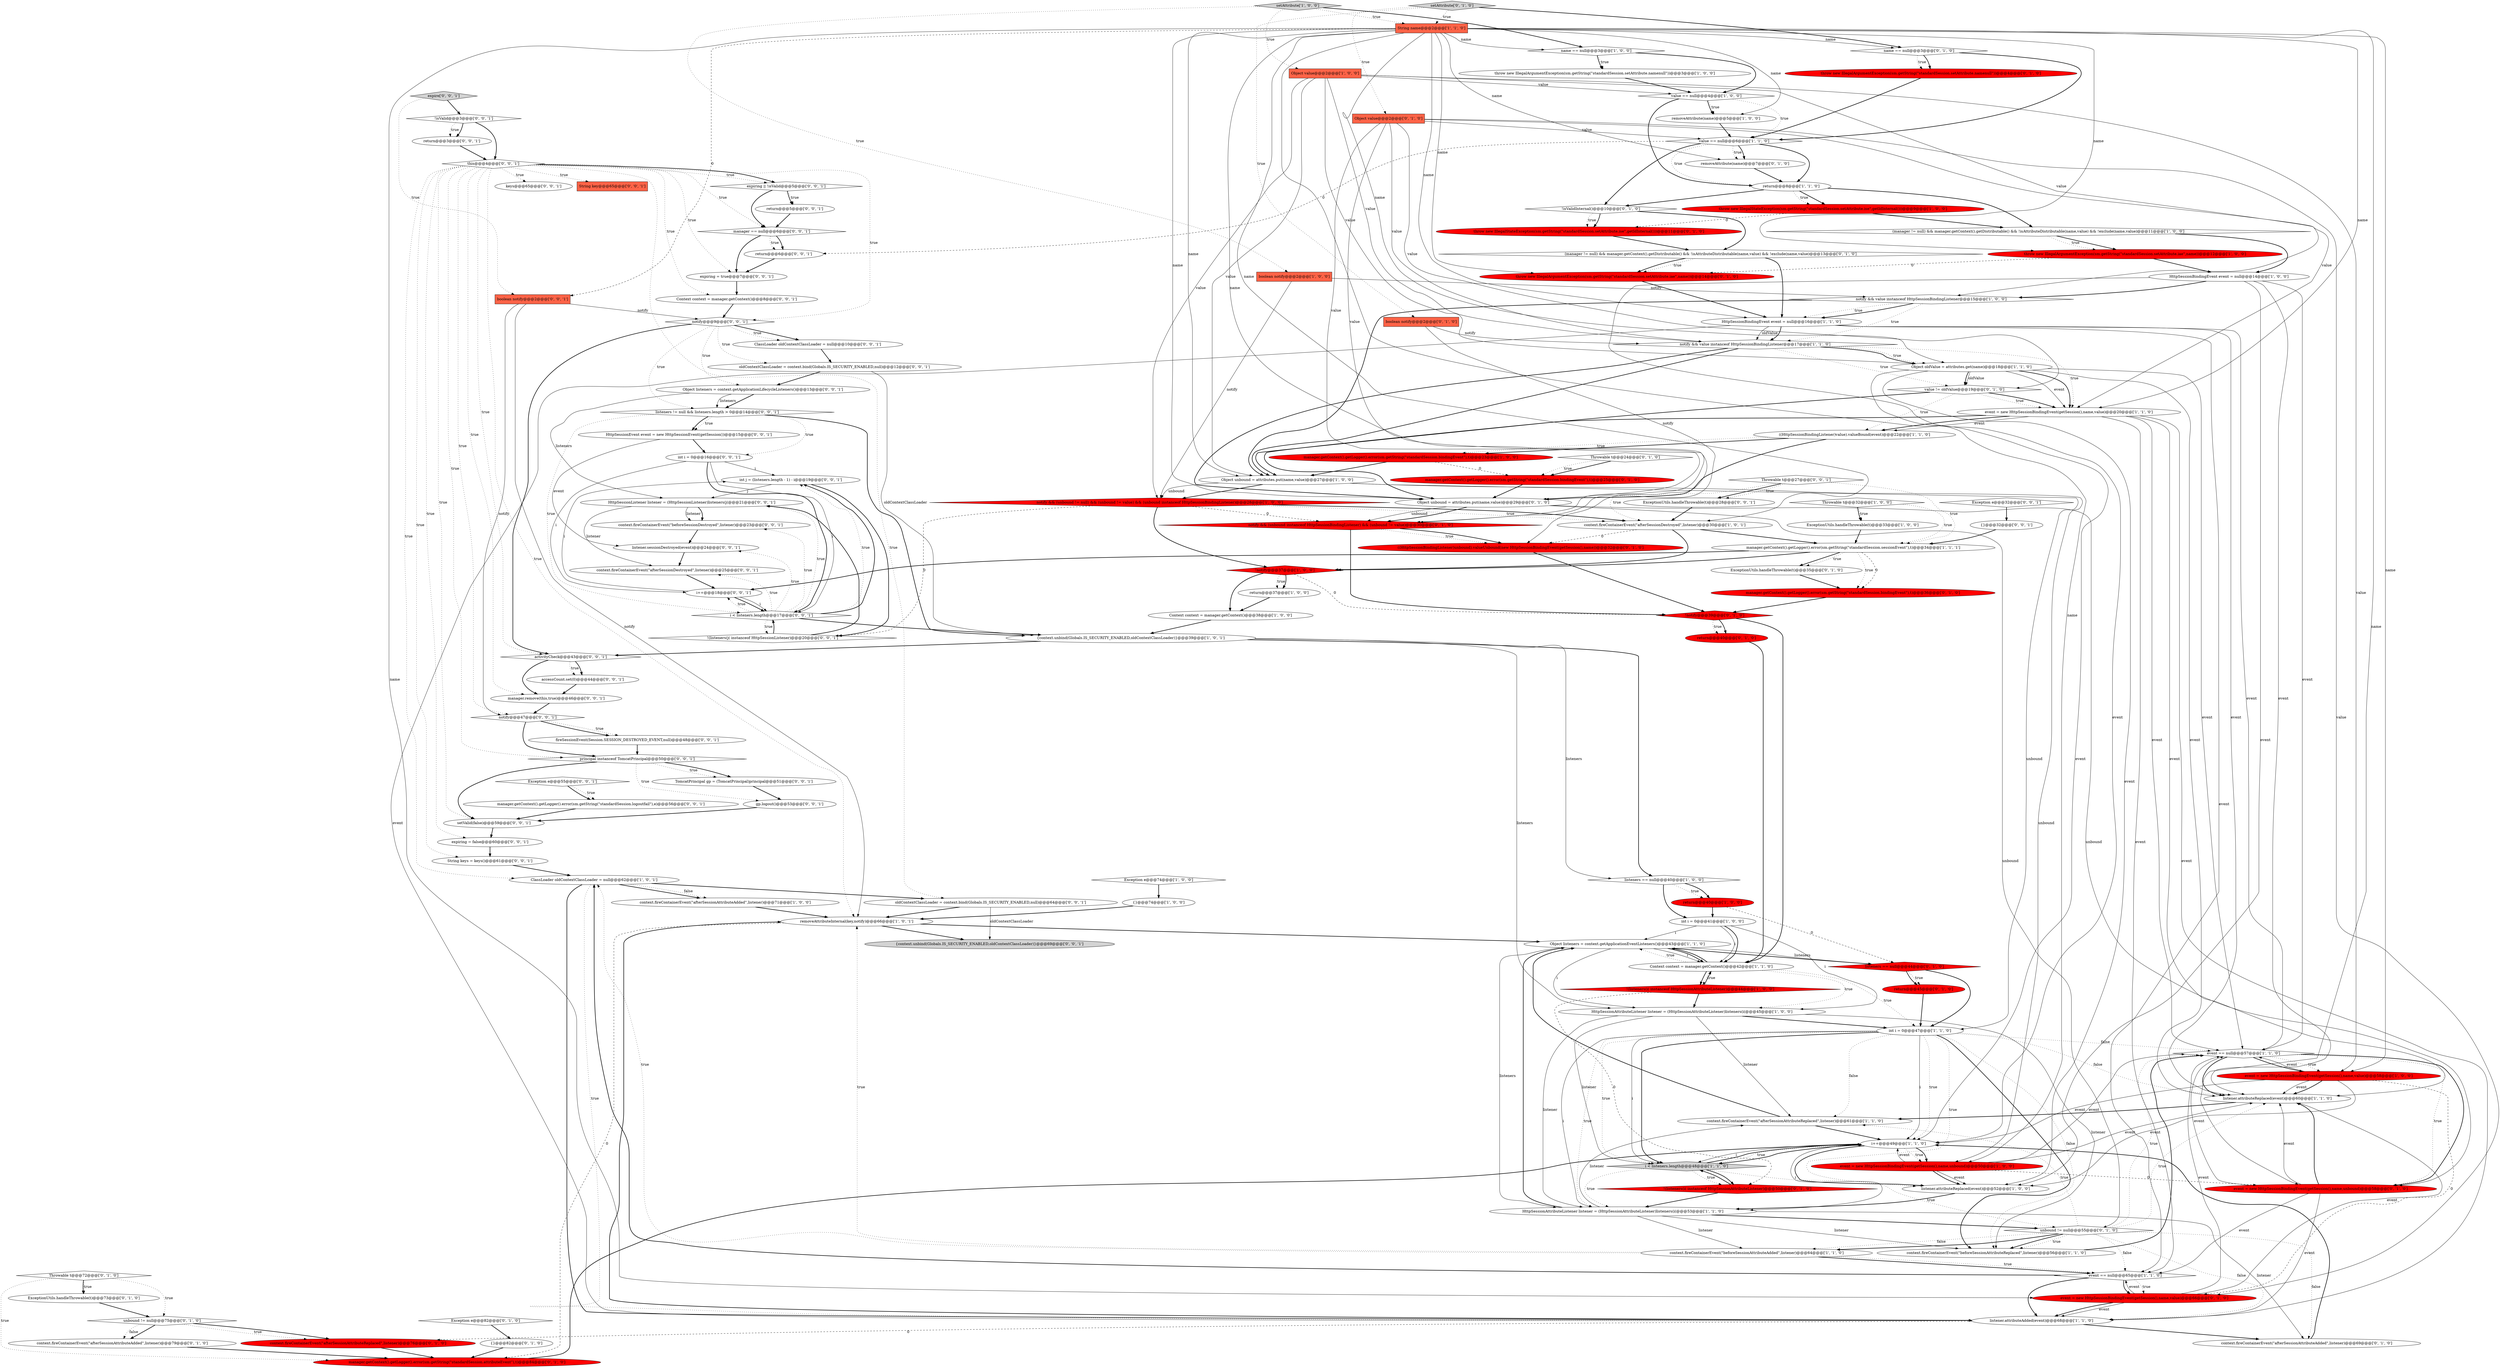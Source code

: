 digraph {
126 [style = filled, label = "return@@@6@@@['0', '0', '1']", fillcolor = white, shape = ellipse image = "AAA0AAABBB3BBB"];
67 [style = filled, label = "manager.getContext().getLogger().error(sm.getString(\"standardSession.bindingEvent\"),t)@@@36@@@['0', '1', '0']", fillcolor = red, shape = ellipse image = "AAA1AAABBB2BBB"];
56 [style = filled, label = "notify && (unbound != null) && (unbound != value) && (unbound instanceof HttpSessionBindingListener)@@@28@@@['1', '0', '0']", fillcolor = red, shape = diamond image = "AAA1AAABBB1BBB"];
9 [style = filled, label = "setAttribute['1', '0', '0']", fillcolor = lightgray, shape = diamond image = "AAA0AAABBB1BBB"];
85 [style = filled, label = "ExceptionUtils.handleThrowable(t)@@@73@@@['0', '1', '0']", fillcolor = white, shape = ellipse image = "AAA0AAABBB2BBB"];
119 [style = filled, label = "accessCount.set(0)@@@44@@@['0', '0', '1']", fillcolor = white, shape = ellipse image = "AAA0AAABBB3BBB"];
34 [style = filled, label = "removeAttribute(name)@@@5@@@['1', '0', '0']", fillcolor = white, shape = ellipse image = "AAA0AAABBB1BBB"];
23 [style = filled, label = "event == null@@@57@@@['1', '1', '0']", fillcolor = white, shape = diamond image = "AAA0AAABBB1BBB"];
134 [style = filled, label = "HttpSessionEvent event = new HttpSessionEvent(getSession())@@@15@@@['0', '0', '1']", fillcolor = white, shape = ellipse image = "AAA0AAABBB3BBB"];
131 [style = filled, label = "HttpSessionListener listener = (HttpSessionListener)listeners(j(@@@21@@@['0', '0', '1']", fillcolor = white, shape = ellipse image = "AAA0AAABBB3BBB"];
2 [style = filled, label = "Object oldValue = attributes.get(name)@@@18@@@['1', '1', '0']", fillcolor = white, shape = ellipse image = "AAA0AAABBB1BBB"];
17 [style = filled, label = "boolean notify@@@2@@@['1', '0', '0']", fillcolor = tomato, shape = box image = "AAA0AAABBB1BBB"];
58 [style = filled, label = "listeners == null@@@44@@@['0', '1', '0']", fillcolor = red, shape = diamond image = "AAA1AAABBB2BBB"];
73 [style = filled, label = "notify && (unbound instanceof HttpSessionBindingListener) && (unbound != value)@@@30@@@['0', '1', '0']", fillcolor = red, shape = diamond image = "AAA1AAABBB2BBB"];
88 [style = filled, label = "event = new HttpSessionBindingEvent(getSession(),name,value)@@@66@@@['0', '1', '0']", fillcolor = red, shape = ellipse image = "AAA1AAABBB2BBB"];
106 [style = filled, label = "return@@@3@@@['0', '0', '1']", fillcolor = white, shape = ellipse image = "AAA0AAABBB3BBB"];
111 [style = filled, label = "TomcatPrincipal gp = (TomcatPrincipal)principal@@@51@@@['0', '0', '1']", fillcolor = white, shape = ellipse image = "AAA0AAABBB3BBB"];
24 [style = filled, label = "event == null@@@65@@@['1', '1', '0']", fillcolor = white, shape = diamond image = "AAA0AAABBB1BBB"];
132 [style = filled, label = "manager.remove(this,true)@@@46@@@['0', '0', '1']", fillcolor = white, shape = ellipse image = "AAA0AAABBB3BBB"];
83 [style = filled, label = "unbound != null@@@75@@@['0', '1', '0']", fillcolor = white, shape = diamond image = "AAA0AAABBB2BBB"];
123 [style = filled, label = "gp.logout()@@@53@@@['0', '0', '1']", fillcolor = white, shape = ellipse image = "AAA0AAABBB3BBB"];
51 [style = filled, label = "Object listeners = context.getApplicationEventListeners()@@@43@@@['1', '1', '0']", fillcolor = white, shape = ellipse image = "AAA0AAABBB1BBB"];
48 [style = filled, label = "context.fireContainerEvent(\"beforeSessionAttributeAdded\",listener)@@@64@@@['1', '1', '0']", fillcolor = white, shape = ellipse image = "AAA0AAABBB1BBB"];
20 [style = filled, label = "HttpSessionAttributeListener listener = (HttpSessionAttributeListener)listeners(i(@@@53@@@['1', '1', '0']", fillcolor = white, shape = ellipse image = "AAA0AAABBB1BBB"];
61 [style = filled, label = "context.fireContainerEvent(\"afterSessionAttributeReplaced\",listener)@@@76@@@['0', '1', '0']", fillcolor = red, shape = ellipse image = "AAA1AAABBB2BBB"];
124 [style = filled, label = "setValid(false)@@@59@@@['0', '0', '1']", fillcolor = white, shape = ellipse image = "AAA0AAABBB3BBB"];
30 [style = filled, label = "context.fireContainerEvent(\"beforeSessionAttributeReplaced\",listener)@@@56@@@['1', '1', '0']", fillcolor = white, shape = ellipse image = "AAA0AAABBB1BBB"];
104 [style = filled, label = "int i = 0@@@16@@@['0', '0', '1']", fillcolor = white, shape = ellipse image = "AAA0AAABBB3BBB"];
16 [style = filled, label = "manager.getContext().getLogger().error(sm.getString(\"standardSession.bindingEvent\"),t)@@@23@@@['1', '0', '0']", fillcolor = red, shape = ellipse image = "AAA1AAABBB1BBB"];
43 [style = filled, label = "manager.getContext().getLogger().error(sm.getString(\"standardSession.sessionEvent\"),t)@@@34@@@['1', '1', '1']", fillcolor = white, shape = ellipse image = "AAA0AAABBB1BBB"];
122 [style = filled, label = "notify@@@47@@@['0', '0', '1']", fillcolor = white, shape = diamond image = "AAA0AAABBB3BBB"];
89 [style = filled, label = "context.fireContainerEvent(\"afterSessionAttributeAdded\",listener)@@@69@@@['0', '1', '0']", fillcolor = white, shape = ellipse image = "AAA0AAABBB2BBB"];
55 [style = filled, label = "HttpSessionBindingEvent event = null@@@16@@@['1', '1', '0']", fillcolor = white, shape = ellipse image = "AAA0AAABBB1BBB"];
103 [style = filled, label = "listeners != null && listeners.length > 0@@@14@@@['0', '0', '1']", fillcolor = white, shape = diamond image = "AAA0AAABBB3BBB"];
41 [style = filled, label = "value == null@@@4@@@['1', '0', '0']", fillcolor = white, shape = diamond image = "AAA0AAABBB1BBB"];
76 [style = filled, label = "Throwable t@@@72@@@['0', '1', '0']", fillcolor = white, shape = diamond image = "AAA0AAABBB2BBB"];
90 [style = filled, label = "return@@@45@@@['0', '1', '0']", fillcolor = red, shape = ellipse image = "AAA1AAABBB2BBB"];
113 [style = filled, label = "activityCheck@@@43@@@['0', '0', '1']", fillcolor = white, shape = diamond image = "AAA0AAABBB3BBB"];
46 [style = filled, label = "event = new HttpSessionBindingEvent(getSession(),name,value)@@@20@@@['1', '1', '0']", fillcolor = white, shape = ellipse image = "AAA0AAABBB1BBB"];
125 [style = filled, label = "expiring = false@@@60@@@['0', '0', '1']", fillcolor = white, shape = ellipse image = "AAA0AAABBB3BBB"];
10 [style = filled, label = "return@@@37@@@['1', '0', '0']", fillcolor = white, shape = ellipse image = "AAA0AAABBB1BBB"];
29 [style = filled, label = "event = new HttpSessionBindingEvent(getSession(),name,unbound)@@@50@@@['1', '0', '0']", fillcolor = red, shape = ellipse image = "AAA1AAABBB1BBB"];
31 [style = filled, label = "int i = 0@@@47@@@['1', '1', '0']", fillcolor = white, shape = ellipse image = "AAA0AAABBB1BBB"];
13 [style = filled, label = "Context context = manager.getContext()@@@42@@@['1', '1', '0']", fillcolor = white, shape = ellipse image = "AAA0AAABBB1BBB"];
78 [style = filled, label = "ExceptionUtils.handleThrowable(t)@@@35@@@['0', '1', '0']", fillcolor = white, shape = ellipse image = "AAA0AAABBB2BBB"];
5 [style = filled, label = "i++@@@49@@@['1', '1', '0']", fillcolor = white, shape = ellipse image = "AAA0AAABBB1BBB"];
133 [style = filled, label = "keys@@@65@@@['0', '0', '1']", fillcolor = white, shape = ellipse image = "AAA0AAABBB3BBB"];
116 [style = filled, label = "{context.unbind(Globals.IS_SECURITY_ENABLED,oldContextClassLoader)}@@@69@@@['0', '0', '1']", fillcolor = lightgray, shape = ellipse image = "AAA0AAABBB3BBB"];
6 [style = filled, label = "event = new HttpSessionBindingEvent(getSession(),name,value)@@@58@@@['1', '0', '0']", fillcolor = red, shape = ellipse image = "AAA1AAABBB1BBB"];
65 [style = filled, label = "context.fireContainerEvent(\"afterSessionAttributeAdded\",listener)@@@79@@@['0', '1', '0']", fillcolor = white, shape = ellipse image = "AAA0AAABBB2BBB"];
100 [style = filled, label = "manager == null@@@6@@@['0', '0', '1']", fillcolor = white, shape = diamond image = "AAA0AAABBB3BBB"];
82 [style = filled, label = "!notify@@@39@@@['0', '1', '0']", fillcolor = red, shape = diamond image = "AAA1AAABBB2BBB"];
59 [style = filled, label = "((HttpSessionBindingListener)unbound).valueUnbound(new HttpSessionBindingEvent(getSession(),name))@@@32@@@['0', '1', '0']", fillcolor = red, shape = ellipse image = "AAA1AAABBB2BBB"];
53 [style = filled, label = "return@@@8@@@['1', '1', '0']", fillcolor = white, shape = ellipse image = "AAA0AAABBB1BBB"];
91 [style = filled, label = "!isValidInternal()@@@10@@@['0', '1', '0']", fillcolor = white, shape = diamond image = "AAA0AAABBB2BBB"];
81 [style = filled, label = "boolean notify@@@2@@@['0', '1', '0']", fillcolor = tomato, shape = box image = "AAA0AAABBB2BBB"];
96 [style = filled, label = "String key@@@65@@@['0', '0', '1']", fillcolor = tomato, shape = box image = "AAA0AAABBB3BBB"];
63 [style = filled, label = "throw new IllegalArgumentException(sm.getString(\"standardSession.setAttribute.namenull\"))@@@4@@@['0', '1', '0']", fillcolor = red, shape = ellipse image = "AAA1AAABBB2BBB"];
1 [style = filled, label = "listener.attributeReplaced(event)@@@52@@@['1', '0', '0']", fillcolor = white, shape = ellipse image = "AAA0AAABBB1BBB"];
69 [style = filled, label = "{}@@@82@@@['0', '1', '0']", fillcolor = white, shape = ellipse image = "AAA0AAABBB2BBB"];
70 [style = filled, label = "removeAttribute(name)@@@7@@@['0', '1', '0']", fillcolor = white, shape = ellipse image = "AAA0AAABBB2BBB"];
12 [style = filled, label = "Context context = manager.getContext()@@@38@@@['1', '0', '0']", fillcolor = white, shape = ellipse image = "AAA0AAABBB1BBB"];
112 [style = filled, label = "Exception e@@@55@@@['0', '0', '1']", fillcolor = white, shape = diamond image = "AAA0AAABBB3BBB"];
0 [style = filled, label = "notify && value instanceof HttpSessionBindingListener@@@15@@@['1', '0', '0']", fillcolor = white, shape = diamond image = "AAA0AAABBB1BBB"];
47 [style = filled, label = "((HttpSessionBindingListener)value).valueBound(event)@@@22@@@['1', '1', '0']", fillcolor = white, shape = ellipse image = "AAA0AAABBB1BBB"];
107 [style = filled, label = "String keys = keys()@@@61@@@['0', '0', '1']", fillcolor = white, shape = ellipse image = "AAA0AAABBB3BBB"];
44 [style = filled, label = "String name@@@2@@@['1', '1', '0']", fillcolor = tomato, shape = box image = "AAA0AAABBB1BBB"];
40 [style = filled, label = "HttpSessionBindingEvent event = null@@@14@@@['1', '0', '0']", fillcolor = white, shape = ellipse image = "AAA0AAABBB1BBB"];
15 [style = filled, label = "throw new IllegalArgumentException(sm.getString(\"standardSession.setAttribute.namenull\"))@@@3@@@['1', '0', '0']", fillcolor = white, shape = ellipse image = "AAA0AAABBB1BBB"];
128 [style = filled, label = "boolean notify@@@2@@@['0', '0', '1']", fillcolor = tomato, shape = box image = "AAA0AAABBB3BBB"];
80 [style = filled, label = "throw new IllegalArgumentException(sm.getString(\"standardSession.setAttribute.iae\",name))@@@14@@@['0', '1', '0']", fillcolor = red, shape = ellipse image = "AAA1AAABBB2BBB"];
77 [style = filled, label = "unbound != null@@@55@@@['0', '1', '0']", fillcolor = white, shape = diamond image = "AAA0AAABBB2BBB"];
114 [style = filled, label = "ExceptionUtils.handleThrowable(t)@@@28@@@['0', '0', '1']", fillcolor = white, shape = ellipse image = "AAA0AAABBB3BBB"];
120 [style = filled, label = "Context context = manager.getContext()@@@8@@@['0', '0', '1']", fillcolor = white, shape = ellipse image = "AAA0AAABBB3BBB"];
135 [style = filled, label = "listener.sessionDestroyed(event)@@@24@@@['0', '0', '1']", fillcolor = white, shape = ellipse image = "AAA0AAABBB3BBB"];
130 [style = filled, label = "int j = (listeners.length - 1) - i@@@19@@@['0', '0', '1']", fillcolor = white, shape = ellipse image = "AAA0AAABBB3BBB"];
37 [style = filled, label = "{context.unbind(Globals.IS_SECURITY_ENABLED,oldContextClassLoader)}@@@39@@@['1', '0', '1']", fillcolor = white, shape = ellipse image = "AAA0AAABBB1BBB"];
110 [style = filled, label = "fireSessionEvent(Session.SESSION_DESTROYED_EVENT,null)@@@48@@@['0', '0', '1']", fillcolor = white, shape = ellipse image = "AAA0AAABBB3BBB"];
109 [style = filled, label = "{}@@@32@@@['0', '0', '1']", fillcolor = white, shape = ellipse image = "AAA0AAABBB3BBB"];
54 [style = filled, label = "throw new IllegalArgumentException(sm.getString(\"standardSession.setAttribute.iae\",name))@@@12@@@['1', '0', '0']", fillcolor = red, shape = ellipse image = "AAA1AAABBB1BBB"];
62 [style = filled, label = "value != oldValue@@@19@@@['0', '1', '0']", fillcolor = white, shape = diamond image = "AAA0AAABBB2BBB"];
101 [style = filled, label = "ClassLoader oldContextClassLoader = null@@@10@@@['0', '0', '1']", fillcolor = white, shape = ellipse image = "AAA0AAABBB3BBB"];
127 [style = filled, label = "i++@@@18@@@['0', '0', '1']", fillcolor = white, shape = ellipse image = "AAA0AAABBB3BBB"];
7 [style = filled, label = "removeAttributeInternal(key,notify)@@@66@@@['1', '0', '1']", fillcolor = white, shape = ellipse image = "AAA0AAABBB1BBB"];
14 [style = filled, label = "HttpSessionAttributeListener listener = (HttpSessionAttributeListener)listeners(i(@@@45@@@['1', '0', '0']", fillcolor = white, shape = ellipse image = "AAA0AAABBB1BBB"];
98 [style = filled, label = "Object listeners = context.getApplicationLifecycleListeners()@@@13@@@['0', '0', '1']", fillcolor = white, shape = ellipse image = "AAA0AAABBB3BBB"];
105 [style = filled, label = "Throwable t@@@27@@@['0', '0', '1']", fillcolor = white, shape = diamond image = "AAA0AAABBB3BBB"];
138 [style = filled, label = "Exception e@@@32@@@['0', '0', '1']", fillcolor = white, shape = diamond image = "AAA0AAABBB3BBB"];
99 [style = filled, label = "!(listeners(j( instanceof HttpSessionListener)@@@20@@@['0', '0', '1']", fillcolor = white, shape = diamond image = "AAA0AAABBB3BBB"];
52 [style = filled, label = "value == null@@@6@@@['1', '1', '0']", fillcolor = white, shape = diamond image = "AAA0AAABBB1BBB"];
32 [style = filled, label = "listener.attributeReplaced(event)@@@60@@@['1', '1', '0']", fillcolor = white, shape = ellipse image = "AAA0AAABBB1BBB"];
49 [style = filled, label = "Throwable t@@@32@@@['1', '0', '0']", fillcolor = white, shape = diamond image = "AAA0AAABBB1BBB"];
72 [style = filled, label = "Throwable t@@@24@@@['0', '1', '0']", fillcolor = white, shape = diamond image = "AAA0AAABBB2BBB"];
11 [style = filled, label = "ExceptionUtils.handleThrowable(t)@@@33@@@['1', '0', '0']", fillcolor = white, shape = ellipse image = "AAA0AAABBB1BBB"];
66 [style = filled, label = "setAttribute['0', '1', '0']", fillcolor = lightgray, shape = diamond image = "AAA0AAABBB2BBB"];
8 [style = filled, label = "context.fireContainerEvent(\"afterSessionAttributeReplaced\",listener)@@@61@@@['1', '1', '0']", fillcolor = white, shape = ellipse image = "AAA0AAABBB1BBB"];
50 [style = filled, label = "!notify@@@37@@@['1', '0', '0']", fillcolor = red, shape = diamond image = "AAA1AAABBB1BBB"];
68 [style = filled, label = "Object value@@@2@@@['0', '1', '0']", fillcolor = tomato, shape = box image = "AAA0AAABBB2BBB"];
28 [style = filled, label = "{}@@@74@@@['1', '0', '0']", fillcolor = white, shape = ellipse image = "AAA0AAABBB1BBB"];
60 [style = filled, label = "!(listeners(i( instanceof HttpSessionAttributeListener)@@@50@@@['0', '1', '0']", fillcolor = red, shape = diamond image = "AAA1AAABBB2BBB"];
57 [style = filled, label = "manager.getContext().getLogger().error(sm.getString(\"standardSession.bindingEvent\"),t)@@@25@@@['0', '1', '0']", fillcolor = red, shape = ellipse image = "AAA1AAABBB2BBB"];
71 [style = filled, label = "throw new IllegalStateException(sm.getString(\"standardSession.setAttribute.ise\",getIdInternal()))@@@11@@@['0', '1', '0']", fillcolor = red, shape = ellipse image = "AAA1AAABBB2BBB"];
115 [style = filled, label = "this@@@4@@@['0', '0', '1']", fillcolor = white, shape = diamond image = "AAA0AAABBB3BBB"];
137 [style = filled, label = "principal instanceof TomcatPrincipal@@@50@@@['0', '0', '1']", fillcolor = white, shape = diamond image = "AAA0AAABBB3BBB"];
75 [style = filled, label = "(manager != null) && manager.getContext().getDistributable() && !isAttributeDistributable(name,value) && !exclude(name,value)@@@13@@@['0', '1', '0']", fillcolor = white, shape = diamond image = "AAA0AAABBB2BBB"];
4 [style = filled, label = "int i = 0@@@41@@@['1', '0', '0']", fillcolor = white, shape = ellipse image = "AAA0AAABBB1BBB"];
86 [style = filled, label = "manager.getContext().getLogger().error(sm.getString(\"standardSession.attributeEvent\"),t)@@@84@@@['0', '1', '0']", fillcolor = red, shape = ellipse image = "AAA1AAABBB2BBB"];
25 [style = filled, label = "name == null@@@3@@@['1', '0', '0']", fillcolor = white, shape = diamond image = "AAA0AAABBB1BBB"];
97 [style = filled, label = "oldContextClassLoader = context.bind(Globals.IS_SECURITY_ENABLED,null)@@@64@@@['0', '0', '1']", fillcolor = white, shape = ellipse image = "AAA0AAABBB3BBB"];
39 [style = filled, label = "ClassLoader oldContextClassLoader = null@@@62@@@['1', '0', '1']", fillcolor = white, shape = ellipse image = "AAA0AAABBB1BBB"];
87 [style = filled, label = "Exception e@@@82@@@['0', '1', '0']", fillcolor = white, shape = diamond image = "AAA0AAABBB2BBB"];
26 [style = filled, label = "listeners == null@@@40@@@['1', '0', '0']", fillcolor = white, shape = diamond image = "AAA0AAABBB1BBB"];
45 [style = filled, label = "context.fireContainerEvent(\"afterSessionAttributeAdded\",listener)@@@71@@@['1', '0', '0']", fillcolor = white, shape = ellipse image = "AAA0AAABBB1BBB"];
64 [style = filled, label = "return@@@40@@@['0', '1', '0']", fillcolor = red, shape = ellipse image = "AAA1AAABBB2BBB"];
38 [style = filled, label = "return@@@40@@@['1', '0', '0']", fillcolor = red, shape = ellipse image = "AAA1AAABBB1BBB"];
33 [style = filled, label = "!(listeners(i( instanceof HttpSessionAttributeListener)@@@44@@@['1', '0', '0']", fillcolor = red, shape = diamond image = "AAA1AAABBB1BBB"];
129 [style = filled, label = "!isValid@@@3@@@['0', '0', '1']", fillcolor = white, shape = diamond image = "AAA0AAABBB3BBB"];
117 [style = filled, label = "notify@@@9@@@['0', '0', '1']", fillcolor = white, shape = diamond image = "AAA0AAABBB3BBB"];
36 [style = filled, label = "Object value@@@2@@@['1', '0', '0']", fillcolor = tomato, shape = box image = "AAA0AAABBB1BBB"];
102 [style = filled, label = "return@@@5@@@['0', '0', '1']", fillcolor = white, shape = ellipse image = "AAA0AAABBB3BBB"];
95 [style = filled, label = "expire['0', '0', '1']", fillcolor = lightgray, shape = diamond image = "AAA0AAABBB3BBB"];
92 [style = filled, label = "expiring = true@@@7@@@['0', '0', '1']", fillcolor = white, shape = ellipse image = "AAA0AAABBB3BBB"];
3 [style = filled, label = "(manager != null) && manager.getContext().getDistributable() && !isAttributeDistributable(name,value) && !exclude(name,value)@@@11@@@['1', '0', '0']", fillcolor = white, shape = diamond image = "AAA0AAABBB1BBB"];
94 [style = filled, label = "expiring || !isValid@@@5@@@['0', '0', '1']", fillcolor = white, shape = diamond image = "AAA0AAABBB3BBB"];
74 [style = filled, label = "event = new HttpSessionBindingEvent(getSession(),name,unbound)@@@58@@@['0', '1', '0']", fillcolor = red, shape = ellipse image = "AAA1AAABBB2BBB"];
93 [style = filled, label = "context.fireContainerEvent(\"beforeSessionDestroyed\",listener)@@@23@@@['0', '0', '1']", fillcolor = white, shape = ellipse image = "AAA0AAABBB3BBB"];
84 [style = filled, label = "name == null@@@3@@@['0', '1', '0']", fillcolor = white, shape = diamond image = "AAA0AAABBB2BBB"];
18 [style = filled, label = "Exception e@@@74@@@['1', '0', '0']", fillcolor = white, shape = diamond image = "AAA0AAABBB1BBB"];
108 [style = filled, label = "manager.getContext().getLogger().error(sm.getString(\"standardSession.logoutfail\"),e)@@@56@@@['0', '0', '1']", fillcolor = white, shape = ellipse image = "AAA0AAABBB3BBB"];
136 [style = filled, label = "i < listeners.length@@@17@@@['0', '0', '1']", fillcolor = white, shape = diamond image = "AAA0AAABBB3BBB"];
118 [style = filled, label = "oldContextClassLoader = context.bind(Globals.IS_SECURITY_ENABLED,null)@@@12@@@['0', '0', '1']", fillcolor = white, shape = ellipse image = "AAA0AAABBB3BBB"];
21 [style = filled, label = "context.fireContainerEvent(\"afterSessionDestroyed\",listener)@@@30@@@['1', '0', '1']", fillcolor = white, shape = ellipse image = "AAA0AAABBB1BBB"];
22 [style = filled, label = "i < listeners.length@@@48@@@['1', '1', '0']", fillcolor = lightgray, shape = diamond image = "AAA0AAABBB1BBB"];
27 [style = filled, label = "Object unbound = attributes.put(name,value)@@@27@@@['1', '0', '0']", fillcolor = white, shape = ellipse image = "AAA0AAABBB1BBB"];
79 [style = filled, label = "Object unbound = attributes.put(name,value)@@@29@@@['0', '1', '0']", fillcolor = white, shape = ellipse image = "AAA0AAABBB2BBB"];
19 [style = filled, label = "notify && value instanceof HttpSessionBindingListener@@@17@@@['1', '1', '0']", fillcolor = white, shape = diamond image = "AAA0AAABBB1BBB"];
42 [style = filled, label = "throw new IllegalStateException(sm.getString(\"standardSession.setAttribute.ise\",getIdInternal()))@@@9@@@['1', '0', '0']", fillcolor = red, shape = ellipse image = "AAA1AAABBB1BBB"];
121 [style = filled, label = "context.fireContainerEvent(\"afterSessionDestroyed\",listener)@@@25@@@['0', '0', '1']", fillcolor = white, shape = ellipse image = "AAA0AAABBB3BBB"];
35 [style = filled, label = "listener.attributeAdded(event)@@@68@@@['1', '1', '0']", fillcolor = white, shape = ellipse image = "AAA0AAABBB1BBB"];
105->43 [style = dotted, label="true"];
74->35 [style = solid, label="event"];
66->68 [style = dotted, label="true"];
113->119 [style = dotted, label="true"];
64->13 [style = bold, label=""];
22->60 [style = dotted, label="true"];
13->51 [style = dotted, label="true"];
44->59 [style = solid, label="name"];
0->19 [style = dotted, label="true"];
115->125 [style = dotted, label="true"];
128->7 [style = solid, label="notify"];
4->51 [style = solid, label="i"];
40->1 [style = solid, label="event"];
8->51 [style = bold, label=""];
62->46 [style = dotted, label="true"];
115->7 [style = dotted, label="true"];
43->78 [style = bold, label=""];
100->92 [style = bold, label=""];
7->116 [style = bold, label=""];
95->128 [style = dotted, label="true"];
45->7 [style = bold, label=""];
20->30 [style = solid, label="listener"];
105->114 [style = bold, label=""];
31->5 [style = solid, label="i"];
94->102 [style = bold, label=""];
82->13 [style = bold, label=""];
44->27 [style = solid, label="name"];
129->115 [style = bold, label=""];
108->124 [style = bold, label=""];
76->86 [style = dotted, label="true"];
15->41 [style = bold, label=""];
130->99 [style = bold, label=""];
56->73 [style = dashed, label="0"];
5->29 [style = dotted, label="true"];
39->97 [style = bold, label=""];
6->1 [style = solid, label="event"];
21->50 [style = bold, label=""];
31->22 [style = dotted, label="true"];
43->78 [style = dotted, label="true"];
52->70 [style = dotted, label="true"];
31->8 [style = dotted, label="false"];
84->52 [style = bold, label=""];
66->81 [style = dotted, label="true"];
57->79 [style = bold, label=""];
77->23 [style = dotted, label="true"];
31->5 [style = dotted, label="true"];
122->110 [style = bold, label=""];
39->45 [style = bold, label=""];
51->58 [style = bold, label=""];
18->28 [style = bold, label=""];
68->88 [style = solid, label="value"];
41->53 [style = bold, label=""];
3->54 [style = bold, label=""];
25->15 [style = dotted, label="true"];
7->51 [style = bold, label=""];
82->64 [style = bold, label=""];
137->111 [style = bold, label=""];
6->32 [style = solid, label="event"];
39->35 [style = bold, label=""];
117->98 [style = dotted, label="true"];
24->88 [style = bold, label=""];
50->10 [style = dotted, label="true"];
47->16 [style = bold, label=""];
126->92 [style = bold, label=""];
75->55 [style = bold, label=""];
36->27 [style = solid, label="value"];
115->39 [style = dotted, label="true"];
16->27 [style = bold, label=""];
25->41 [style = bold, label=""];
53->42 [style = bold, label=""];
23->32 [style = bold, label=""];
131->93 [style = bold, label=""];
121->127 [style = bold, label=""];
9->44 [style = dotted, label="true"];
52->70 [style = bold, label=""];
98->103 [style = bold, label=""];
41->34 [style = dotted, label="true"];
49->11 [style = dotted, label="true"];
128->117 [style = solid, label="notify"];
26->38 [style = dotted, label="true"];
68->19 [style = solid, label="value"];
44->46 [style = solid, label="name"];
20->51 [style = bold, label=""];
105->114 [style = dotted, label="true"];
79->77 [style = solid, label="unbound"];
115->124 [style = dotted, label="true"];
41->52 [style = dotted, label="true"];
115->94 [style = dotted, label="true"];
31->23 [style = dotted, label="false"];
41->34 [style = bold, label=""];
49->43 [style = dotted, label="true"];
2->32 [style = solid, label="event"];
27->29 [style = solid, label="unbound"];
43->50 [style = bold, label=""];
52->53 [style = bold, label=""];
23->6 [style = dotted, label="true"];
61->86 [style = bold, label=""];
137->123 [style = dotted, label="true"];
30->23 [style = bold, label=""];
103->134 [style = dotted, label="true"];
112->108 [style = dotted, label="true"];
115->96 [style = dotted, label="true"];
55->19 [style = solid, label="oldValue"];
118->98 [style = bold, label=""];
101->118 [style = bold, label=""];
4->13 [style = solid, label="i"];
93->135 [style = bold, label=""];
115->122 [style = dotted, label="true"];
29->1 [style = solid, label="event"];
43->67 [style = dotted, label="true"];
47->16 [style = dotted, label="true"];
0->55 [style = bold, label=""];
46->27 [style = bold, label=""];
9->25 [style = bold, label=""];
19->46 [style = dotted, label="true"];
55->23 [style = solid, label="event"];
29->74 [style = dashed, label="0"];
115->97 [style = dotted, label="true"];
77->35 [style = dotted, label="false"];
77->89 [style = dotted, label="false"];
36->56 [style = solid, label="value"];
73->82 [style = bold, label=""];
92->120 [style = bold, label=""];
136->37 [style = bold, label=""];
14->30 [style = solid, label="listener"];
66->44 [style = dotted, label="true"];
58->90 [style = dotted, label="true"];
74->23 [style = solid, label="event"];
82->64 [style = dotted, label="true"];
86->5 [style = bold, label=""];
37->26 [style = solid, label="listeners"];
36->41 [style = solid, label="value"];
55->35 [style = solid, label="event"];
22->60 [style = bold, label=""];
100->126 [style = bold, label=""];
48->7 [style = dotted, label="true"];
31->30 [style = bold, label=""];
77->30 [style = dotted, label="true"];
42->3 [style = bold, label=""];
91->75 [style = bold, label=""];
31->22 [style = solid, label="i"];
51->20 [style = solid, label="listeners"];
103->136 [style = dotted, label="true"];
107->39 [style = bold, label=""];
5->29 [style = bold, label=""];
62->46 [style = bold, label=""];
14->20 [style = solid, label="listener"];
37->26 [style = bold, label=""];
44->80 [style = solid, label="name"];
36->0 [style = solid, label="value"];
27->56 [style = solid, label="unbound"];
46->23 [style = solid, label="event"];
11->43 [style = bold, label=""];
19->2 [style = bold, label=""];
26->4 [style = bold, label=""];
79->73 [style = solid, label="unbound"];
84->63 [style = bold, label=""];
71->75 [style = bold, label=""];
12->37 [style = bold, label=""];
27->56 [style = bold, label=""];
88->32 [style = solid, label="event"];
115->133 [style = dotted, label="true"];
22->20 [style = dotted, label="true"];
22->77 [style = dotted, label="true"];
23->74 [style = dotted, label="true"];
56->50 [style = bold, label=""];
76->85 [style = dotted, label="true"];
56->99 [style = dashed, label="0"];
99->136 [style = bold, label=""];
134->135 [style = solid, label="event"];
46->32 [style = solid, label="event"];
5->22 [style = bold, label=""];
136->127 [style = dotted, label="true"];
138->109 [style = bold, label=""];
60->20 [style = bold, label=""];
104->136 [style = bold, label=""];
29->32 [style = solid, label="event"];
36->19 [style = solid, label="value"];
47->79 [style = bold, label=""];
52->53 [style = dotted, label="true"];
115->94 [style = bold, label=""];
68->62 [style = solid, label="value"];
52->91 [style = bold, label=""];
98->103 [style = solid, label="listeners"];
13->33 [style = dotted, label="true"];
31->1 [style = dotted, label="true"];
84->63 [style = dotted, label="true"];
14->8 [style = solid, label="listener"];
44->70 [style = solid, label="name"];
49->11 [style = bold, label=""];
62->47 [style = dotted, label="true"];
85->83 [style = bold, label=""];
113->132 [style = bold, label=""];
136->121 [style = dotted, label="true"];
31->22 [style = bold, label=""];
5->20 [style = solid, label="i"];
115->132 [style = dotted, label="true"];
3->40 [style = bold, label=""];
19->2 [style = dotted, label="true"];
20->8 [style = solid, label="listener"];
44->54 [style = solid, label="name"];
28->7 [style = bold, label=""];
88->35 [style = bold, label=""];
134->104 [style = bold, label=""];
31->20 [style = dotted, label="true"];
53->91 [style = bold, label=""];
104->130 [style = solid, label="i"];
59->82 [style = bold, label=""];
83->65 [style = bold, label=""];
13->31 [style = dotted, label="true"];
2->5 [style = solid, label="event"];
5->22 [style = solid, label="i"];
8->5 [style = bold, label=""];
103->134 [style = bold, label=""];
73->59 [style = dotted, label="true"];
20->77 [style = bold, label=""];
31->20 [style = solid, label="i"];
2->62 [style = bold, label=""];
68->73 [style = solid, label="value"];
40->32 [style = solid, label="event"];
72->57 [style = bold, label=""];
68->52 [style = solid, label="value"];
21->43 [style = bold, label=""];
24->88 [style = dotted, label="true"];
24->39 [style = bold, label=""];
60->22 [style = bold, label=""];
77->8 [style = dotted, label="true"];
117->118 [style = dotted, label="true"];
135->121 [style = bold, label=""];
109->43 [style = bold, label=""];
21->59 [style = dashed, label="0"];
13->51 [style = bold, label=""];
44->6 [style = solid, label="name"];
99->131 [style = bold, label=""];
48->39 [style = dotted, label="true"];
50->10 [style = bold, label=""];
50->12 [style = bold, label=""];
25->15 [style = bold, label=""];
40->5 [style = solid, label="event"];
29->1 [style = bold, label=""];
44->29 [style = solid, label="name"];
51->14 [style = solid, label="i"];
118->37 [style = solid, label="oldContextClassLoader"];
68->46 [style = solid, label="value"];
48->24 [style = bold, label=""];
35->7 [style = bold, label=""];
111->123 [style = bold, label=""];
117->103 [style = dotted, label="true"];
39->35 [style = dotted, label="true"];
6->32 [style = bold, label=""];
131->121 [style = solid, label="listener"];
81->73 [style = solid, label="notify"];
39->45 [style = dotted, label="false"];
103->37 [style = bold, label=""];
14->22 [style = solid, label="listener"];
55->24 [style = solid, label="event"];
34->52 [style = bold, label=""];
62->79 [style = bold, label=""];
77->48 [style = bold, label=""];
6->88 [style = dashed, label="0"];
19->62 [style = dotted, label="true"];
136->131 [style = dotted, label="true"];
122->137 [style = bold, label=""];
56->21 [style = dotted, label="true"];
113->119 [style = bold, label=""];
33->13 [style = bold, label=""];
22->5 [style = bold, label=""];
77->30 [style = bold, label=""];
44->34 [style = solid, label="name"];
46->47 [style = solid, label="event"];
5->1 [style = bold, label=""];
88->35 [style = solid, label="event"];
83->61 [style = dotted, label="true"];
115->100 [style = dotted, label="true"];
87->69 [style = bold, label=""];
16->57 [style = dashed, label="0"];
117->101 [style = bold, label=""];
51->58 [style = solid, label="listeners"];
33->60 [style = dashed, label="0"];
38->58 [style = dashed, label="0"];
55->19 [style = bold, label=""];
115->117 [style = dotted, label="true"];
44->21 [style = solid, label="name"];
136->130 [style = dotted, label="true"];
54->40 [style = bold, label=""];
42->71 [style = dashed, label="0"];
50->82 [style = dashed, label="0"];
81->19 [style = solid, label="notify"];
35->61 [style = dashed, label="0"];
94->100 [style = bold, label=""];
40->23 [style = solid, label="event"];
20->89 [style = solid, label="listener"];
115->107 [style = dotted, label="true"];
131->93 [style = solid, label="listener"];
119->132 [style = bold, label=""];
53->42 [style = dotted, label="true"];
22->5 [style = dotted, label="true"];
114->21 [style = bold, label=""];
112->108 [style = bold, label=""];
17->0 [style = solid, label="notify"];
2->62 [style = solid, label="oldValue"];
3->54 [style = dotted, label="true"];
43->127 [style = bold, label=""];
128->122 [style = solid, label="notify"];
52->126 [style = dashed, label="0"];
44->79 [style = solid, label="name"];
44->88 [style = solid, label="name"];
88->24 [style = solid, label="event"];
74->24 [style = solid, label="event"];
0->27 [style = bold, label=""];
24->35 [style = bold, label=""];
9->17 [style = dotted, label="true"];
106->115 [style = bold, label=""];
46->47 [style = bold, label=""];
122->110 [style = dotted, label="true"];
97->116 [style = solid, label="oldContextClassLoader"];
105->21 [style = dotted, label="true"];
26->38 [style = bold, label=""];
117->101 [style = dotted, label="true"];
127->136 [style = bold, label=""];
54->80 [style = dashed, label="0"];
7->86 [style = dashed, label="0"];
104->136 [style = solid, label="i"];
69->86 [style = bold, label=""];
31->30 [style = dotted, label="false"];
88->23 [style = solid, label="event"];
136->130 [style = bold, label=""];
91->71 [style = bold, label=""];
117->113 [style = bold, label=""];
4->14 [style = solid, label="i"];
77->48 [style = dotted, label="false"];
127->130 [style = solid, label="i"];
83->61 [style = bold, label=""];
37->113 [style = bold, label=""];
38->4 [style = bold, label=""];
125->107 [style = bold, label=""];
1->20 [style = bold, label=""];
89->5 [style = bold, label=""];
129->106 [style = bold, label=""];
68->79 [style = solid, label="value"];
46->24 [style = solid, label="event"];
91->71 [style = dotted, label="true"];
44->2 [style = solid, label="name"];
70->53 [style = bold, label=""];
48->24 [style = dotted, label="true"];
6->5 [style = solid, label="event"];
115->92 [style = dotted, label="true"];
120->117 [style = bold, label=""];
10->12 [style = bold, label=""];
77->24 [style = dotted, label="false"];
103->104 [style = dotted, label="true"];
72->57 [style = dotted, label="true"];
124->125 [style = bold, label=""];
44->74 [style = solid, label="name"];
0->55 [style = dotted, label="true"];
51->13 [style = solid, label="i"];
31->32 [style = dotted, label="false"];
95->129 [style = bold, label=""];
97->7 [style = bold, label=""];
2->46 [style = solid, label="event"];
40->0 [style = bold, label=""];
115->120 [style = dotted, label="true"];
20->48 [style = solid, label="listener"];
102->100 [style = bold, label=""];
67->82 [style = bold, label=""];
90->31 [style = bold, label=""];
29->23 [style = solid, label="event"];
43->67 [style = dashed, label="0"];
17->56 [style = solid, label="notify"];
73->59 [style = bold, label=""];
98->131 [style = solid, label="listeners"];
77->32 [style = dotted, label="true"];
56->21 [style = bold, label=""];
79->74 [style = solid, label="unbound"];
44->25 [style = solid, label="name"];
27->31 [style = solid, label="unbound"];
129->106 [style = dotted, label="true"];
2->23 [style = solid, label="event"];
35->89 [style = bold, label=""];
74->32 [style = solid, label="event"];
36->6 [style = solid, label="value"];
44->128 [style = dashed, label="0"];
110->137 [style = bold, label=""];
4->13 [style = bold, label=""];
104->127 [style = solid, label="i"];
100->126 [style = dotted, label="true"];
29->5 [style = solid, label="event"];
2->1 [style = solid, label="event"];
36->2 [style = solid, label="value"];
75->80 [style = dotted, label="true"];
136->99 [style = dotted, label="true"];
83->65 [style = dotted, label="false"];
115->137 [style = dotted, label="true"];
51->13 [style = bold, label=""];
23->74 [style = bold, label=""];
32->8 [style = bold, label=""];
80->55 [style = bold, label=""];
76->83 [style = dotted, label="true"];
76->85 [style = bold, label=""];
136->93 [style = dotted, label="true"];
66->84 [style = bold, label=""];
23->6 [style = bold, label=""];
137->111 [style = dotted, label="true"];
63->52 [style = bold, label=""];
14->31 [style = bold, label=""];
137->124 [style = bold, label=""];
58->90 [style = bold, label=""];
13->14 [style = dotted, label="true"];
123->124 [style = bold, label=""];
44->55 [style = solid, label="name"];
44->84 [style = solid, label="name"];
115->113 [style = dotted, label="true"];
75->80 [style = bold, label=""];
33->14 [style = bold, label=""];
2->46 [style = bold, label=""];
65->86 [style = bold, label=""];
94->102 [style = dotted, label="true"];
6->23 [style = solid, label="event"];
136->135 [style = dotted, label="true"];
53->3 [style = bold, label=""];
9->36 [style = dotted, label="true"];
74->32 [style = bold, label=""];
127->136 [style = solid, label="i"];
58->31 [style = bold, label=""];
130->131 [style = solid, label="j"];
79->73 [style = bold, label=""];
46->35 [style = solid, label="event"];
19->79 [style = bold, label=""];
55->32 [style = solid, label="event"];
19->27 [style = bold, label=""];
78->67 [style = bold, label=""];
132->122 [style = bold, label=""];
37->14 [style = solid, label="listeners"];
13->33 [style = bold, label=""];
}
